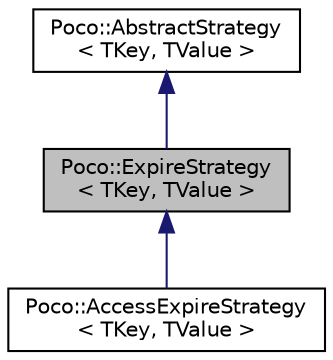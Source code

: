 digraph "Poco::ExpireStrategy&lt; TKey, TValue &gt;"
{
 // LATEX_PDF_SIZE
  edge [fontname="Helvetica",fontsize="10",labelfontname="Helvetica",labelfontsize="10"];
  node [fontname="Helvetica",fontsize="10",shape=record];
  Node1 [label="Poco::ExpireStrategy\l\< TKey, TValue \>",height=0.2,width=0.4,color="black", fillcolor="grey75", style="filled", fontcolor="black",tooltip="An ExpireStrategy implements time based expiration of cache entries."];
  Node2 -> Node1 [dir="back",color="midnightblue",fontsize="10",style="solid",fontname="Helvetica"];
  Node2 [label="Poco::AbstractStrategy\l\< TKey, TValue \>",height=0.2,width=0.4,color="black", fillcolor="white", style="filled",URL="$classPoco_1_1AbstractStrategy.html",tooltip="An AbstractStrategy is the interface for all strategies."];
  Node1 -> Node3 [dir="back",color="midnightblue",fontsize="10",style="solid",fontname="Helvetica"];
  Node3 [label="Poco::AccessExpireStrategy\l\< TKey, TValue \>",height=0.2,width=0.4,color="black", fillcolor="white", style="filled",URL="$classPoco_1_1AccessExpireStrategy.html",tooltip="An AccessExpireStrategy implements time and access based expiration of cache entries."];
}
